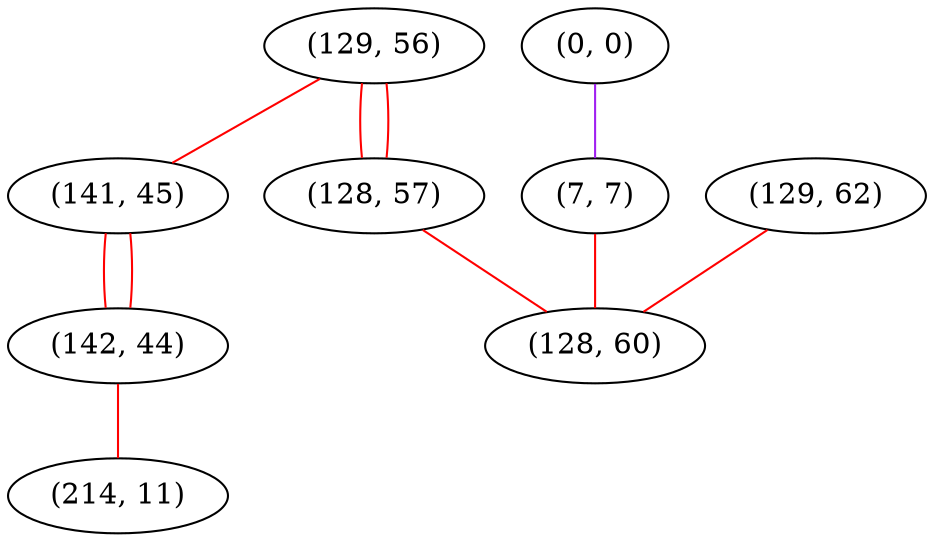 graph "" {
"(129, 56)";
"(0, 0)";
"(141, 45)";
"(128, 57)";
"(7, 7)";
"(142, 44)";
"(214, 11)";
"(129, 62)";
"(128, 60)";
"(129, 56)" -- "(128, 57)"  [color=red, key=0, weight=1];
"(129, 56)" -- "(128, 57)"  [color=red, key=1, weight=1];
"(129, 56)" -- "(141, 45)"  [color=red, key=0, weight=1];
"(0, 0)" -- "(7, 7)"  [color=purple, key=0, weight=4];
"(141, 45)" -- "(142, 44)"  [color=red, key=0, weight=1];
"(141, 45)" -- "(142, 44)"  [color=red, key=1, weight=1];
"(128, 57)" -- "(128, 60)"  [color=red, key=0, weight=1];
"(7, 7)" -- "(128, 60)"  [color=red, key=0, weight=1];
"(142, 44)" -- "(214, 11)"  [color=red, key=0, weight=1];
"(129, 62)" -- "(128, 60)"  [color=red, key=0, weight=1];
}
